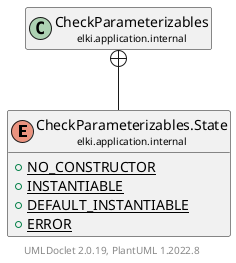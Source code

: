 @startuml
    remove .*\.(Instance|Par|Parameterizer|Factory)$
    set namespaceSeparator none
    hide empty fields
    hide empty methods

    enum "<size:14>CheckParameterizables.State\n<size:10>elki.application.internal" as elki.application.internal.CheckParameterizables.State [[CheckParameterizables.State.html]] {
        {static} +NO_CONSTRUCTOR
        {static} +INSTANTIABLE
        {static} +DEFAULT_INSTANTIABLE
        {static} +ERROR
    }

    class "<size:14>CheckParameterizables\n<size:10>elki.application.internal" as elki.application.internal.CheckParameterizables [[CheckParameterizables.html]]

    elki.application.internal.CheckParameterizables +-- elki.application.internal.CheckParameterizables.State

    center footer UMLDoclet 2.0.19, PlantUML 1.2022.8
@enduml
